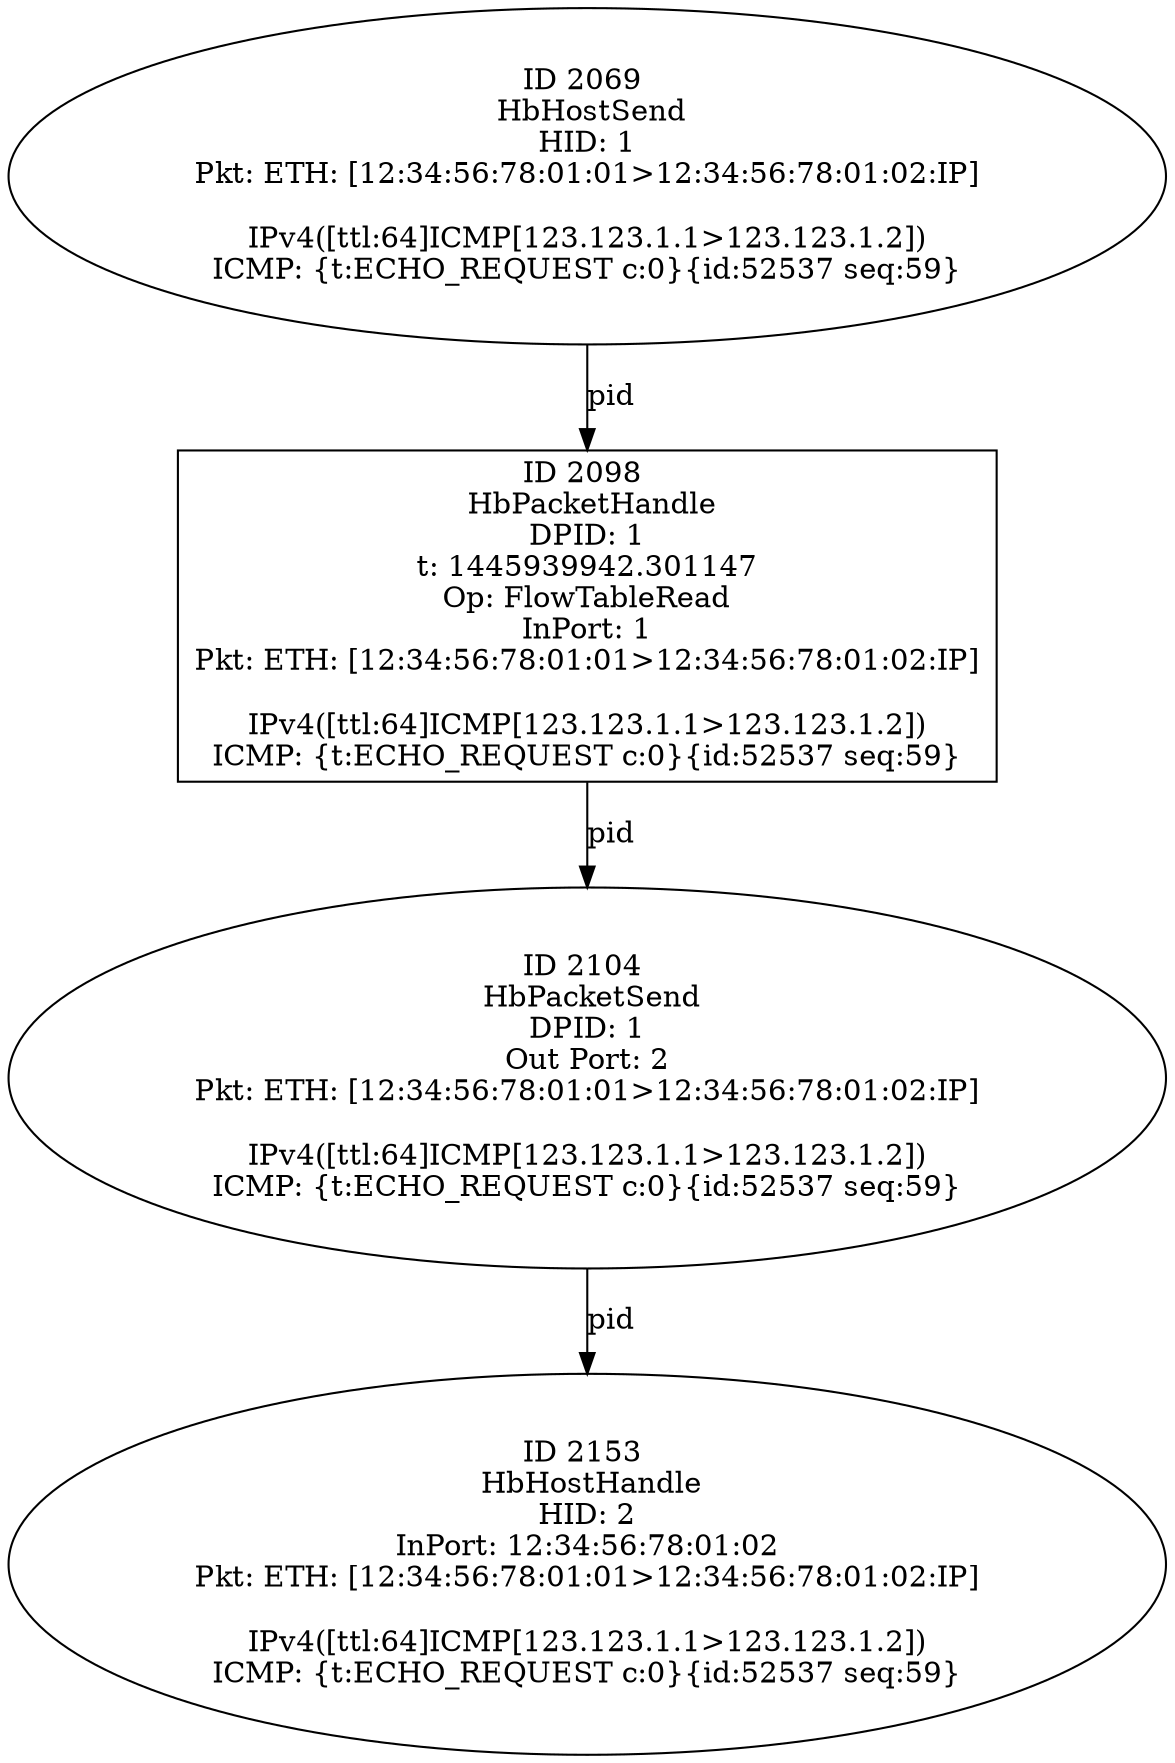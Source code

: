 strict digraph G {
2104 [shape=oval, event=<hb_events.HbPacketSend object at 0x10803de50>, label="ID 2104 
 HbPacketSend
DPID: 1
Out Port: 2
Pkt: ETH: [12:34:56:78:01:01>12:34:56:78:01:02:IP]

IPv4([ttl:64]ICMP[123.123.1.1>123.123.1.2])
ICMP: {t:ECHO_REQUEST c:0}{id:52537 seq:59}"];
2153 [shape=oval, event=<hb_events.HbHostHandle object at 0x108064290>, label="ID 2153 
 HbHostHandle
HID: 2
InPort: 12:34:56:78:01:02
Pkt: ETH: [12:34:56:78:01:01>12:34:56:78:01:02:IP]

IPv4([ttl:64]ICMP[123.123.1.1>123.123.1.2])
ICMP: {t:ECHO_REQUEST c:0}{id:52537 seq:59}"];
2098 [shape=box, event=<hb_events.HbPacketHandle object at 0x10803da10>, label="ID 2098 
 HbPacketHandle
DPID: 1
t: 1445939942.301147
Op: FlowTableRead
InPort: 1
Pkt: ETH: [12:34:56:78:01:01>12:34:56:78:01:02:IP]

IPv4([ttl:64]ICMP[123.123.1.1>123.123.1.2])
ICMP: {t:ECHO_REQUEST c:0}{id:52537 seq:59}"];
2069 [shape=oval, event=<hb_events.HbHostSend object at 0x10802a150>, label="ID 2069 
 HbHostSend
HID: 1
Pkt: ETH: [12:34:56:78:01:01>12:34:56:78:01:02:IP]

IPv4([ttl:64]ICMP[123.123.1.1>123.123.1.2])
ICMP: {t:ECHO_REQUEST c:0}{id:52537 seq:59}"];
2104 -> 2153  [rel=pid, label=pid];
2098 -> 2104  [rel=pid, label=pid];
2069 -> 2098  [rel=pid, label=pid];
}
